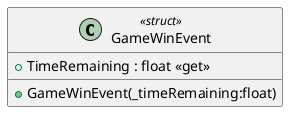 @startuml
class GameWinEvent <<struct>> {
    + TimeRemaining : float <<get>>
    + GameWinEvent(_timeRemaining:float)
}
@enduml
